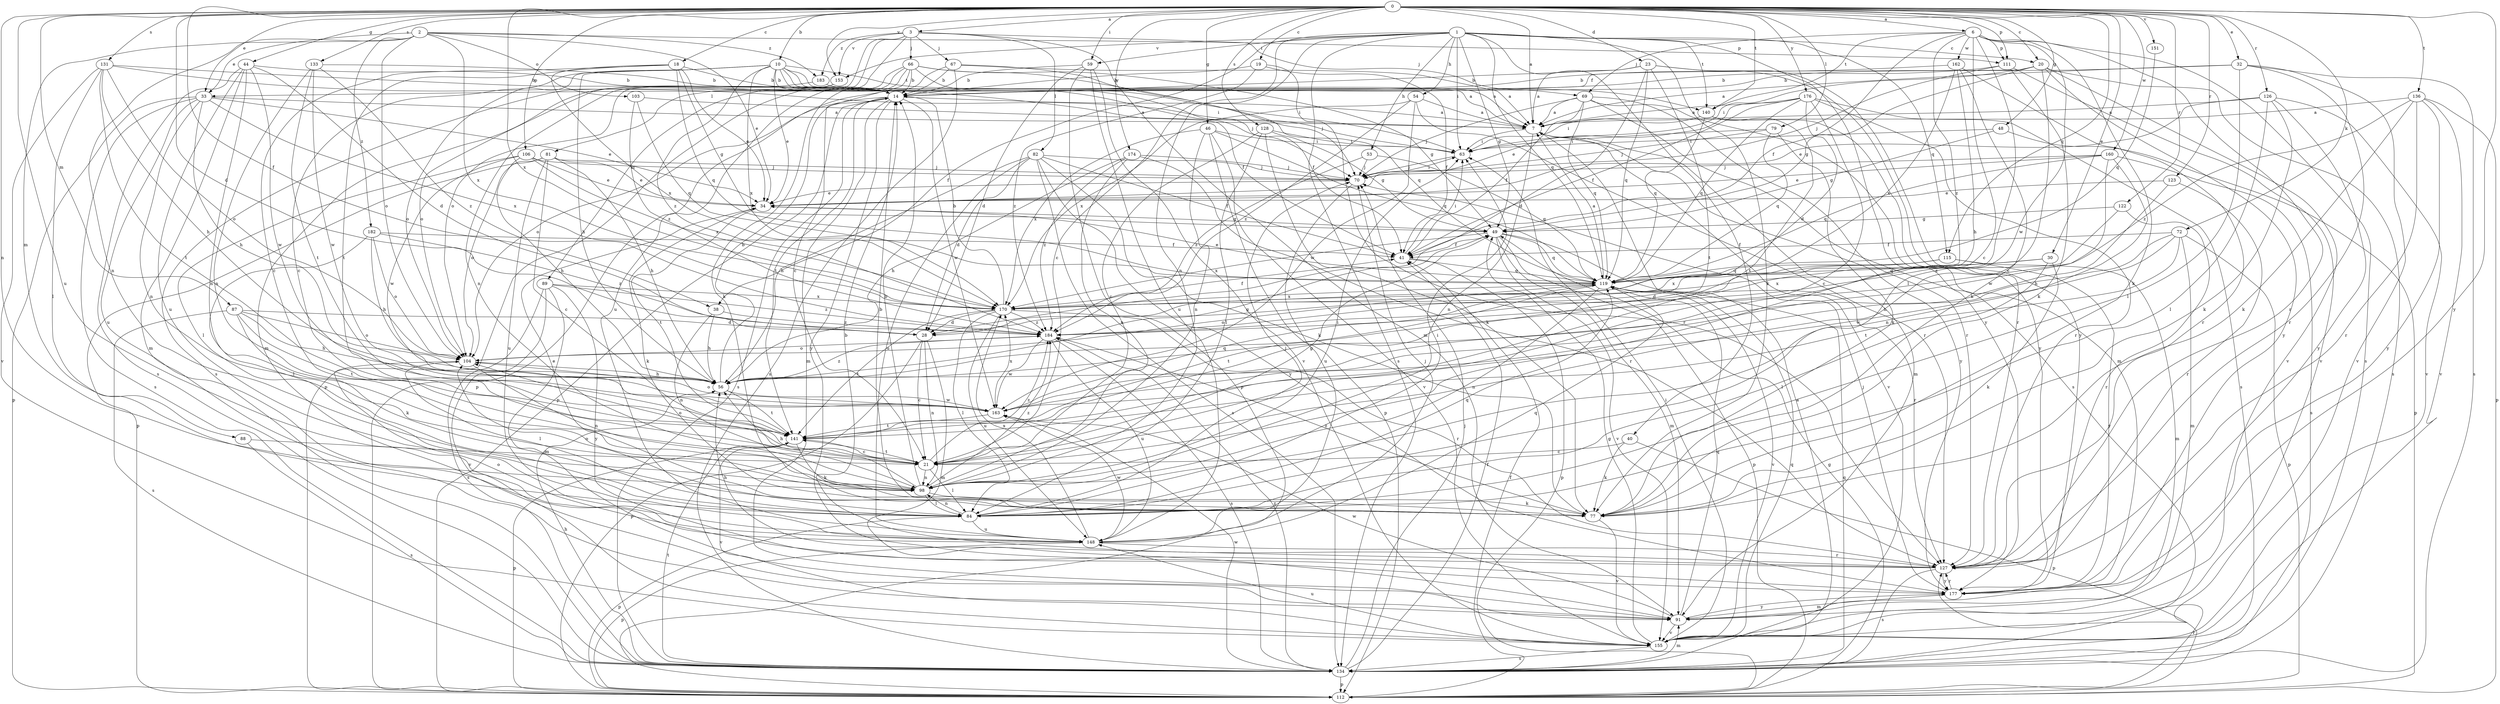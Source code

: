 strict digraph  {
0;
1;
2;
3;
6;
7;
10;
14;
18;
19;
20;
21;
23;
28;
30;
32;
33;
34;
38;
40;
41;
44;
46;
48;
49;
53;
54;
56;
59;
63;
66;
67;
69;
70;
72;
77;
79;
81;
82;
84;
87;
88;
89;
91;
98;
103;
104;
106;
111;
112;
115;
119;
122;
123;
126;
127;
128;
131;
133;
134;
136;
140;
141;
148;
151;
153;
155;
160;
162;
163;
170;
174;
176;
177;
182;
183;
184;
0 -> 3  [label=a];
0 -> 6  [label=a];
0 -> 7  [label=a];
0 -> 10  [label=b];
0 -> 18  [label=c];
0 -> 19  [label=c];
0 -> 20  [label=c];
0 -> 23  [label=d];
0 -> 28  [label=d];
0 -> 30  [label=e];
0 -> 32  [label=e];
0 -> 33  [label=e];
0 -> 38  [label=f];
0 -> 44  [label=g];
0 -> 46  [label=g];
0 -> 48  [label=g];
0 -> 59  [label=i];
0 -> 72  [label=k];
0 -> 79  [label=l];
0 -> 87  [label=m];
0 -> 98  [label=n];
0 -> 106  [label=p];
0 -> 111  [label=p];
0 -> 115  [label=q];
0 -> 122  [label=r];
0 -> 123  [label=r];
0 -> 126  [label=r];
0 -> 128  [label=s];
0 -> 131  [label=s];
0 -> 133  [label=s];
0 -> 136  [label=t];
0 -> 140  [label=t];
0 -> 148  [label=u];
0 -> 151  [label=v];
0 -> 153  [label=v];
0 -> 160  [label=w];
0 -> 170  [label=x];
0 -> 174  [label=y];
0 -> 176  [label=y];
0 -> 177  [label=y];
1 -> 20  [label=c];
1 -> 21  [label=c];
1 -> 38  [label=f];
1 -> 40  [label=f];
1 -> 49  [label=g];
1 -> 53  [label=h];
1 -> 54  [label=h];
1 -> 59  [label=i];
1 -> 63  [label=i];
1 -> 77  [label=k];
1 -> 98  [label=n];
1 -> 115  [label=q];
1 -> 119  [label=q];
1 -> 134  [label=s];
1 -> 140  [label=t];
1 -> 153  [label=v];
1 -> 177  [label=y];
2 -> 33  [label=e];
2 -> 34  [label=e];
2 -> 88  [label=m];
2 -> 98  [label=n];
2 -> 103  [label=o];
2 -> 104  [label=o];
2 -> 111  [label=p];
2 -> 170  [label=x];
2 -> 182  [label=z];
2 -> 183  [label=z];
3 -> 66  [label=j];
3 -> 67  [label=j];
3 -> 69  [label=j];
3 -> 81  [label=l];
3 -> 82  [label=l];
3 -> 89  [label=m];
3 -> 91  [label=m];
3 -> 104  [label=o];
3 -> 153  [label=v];
3 -> 183  [label=z];
6 -> 21  [label=c];
6 -> 41  [label=f];
6 -> 69  [label=j];
6 -> 77  [label=k];
6 -> 84  [label=l];
6 -> 111  [label=p];
6 -> 127  [label=r];
6 -> 134  [label=s];
6 -> 140  [label=t];
6 -> 162  [label=w];
6 -> 163  [label=w];
6 -> 184  [label=z];
7 -> 63  [label=i];
7 -> 91  [label=m];
7 -> 98  [label=n];
7 -> 155  [label=v];
7 -> 177  [label=y];
10 -> 7  [label=a];
10 -> 14  [label=b];
10 -> 21  [label=c];
10 -> 34  [label=e];
10 -> 41  [label=f];
10 -> 56  [label=h];
10 -> 63  [label=i];
10 -> 70  [label=j];
10 -> 104  [label=o];
10 -> 140  [label=t];
10 -> 170  [label=x];
10 -> 184  [label=z];
14 -> 7  [label=a];
14 -> 91  [label=m];
14 -> 104  [label=o];
14 -> 112  [label=p];
14 -> 134  [label=s];
14 -> 141  [label=t];
14 -> 163  [label=w];
14 -> 177  [label=y];
18 -> 14  [label=b];
18 -> 21  [label=c];
18 -> 34  [label=e];
18 -> 49  [label=g];
18 -> 119  [label=q];
18 -> 141  [label=t];
18 -> 170  [label=x];
19 -> 14  [label=b];
19 -> 41  [label=f];
19 -> 127  [label=r];
19 -> 184  [label=z];
20 -> 21  [label=c];
20 -> 49  [label=g];
20 -> 63  [label=i];
20 -> 134  [label=s];
20 -> 155  [label=v];
20 -> 177  [label=y];
20 -> 33  [label=f];
21 -> 49  [label=g];
21 -> 84  [label=l];
21 -> 98  [label=n];
21 -> 104  [label=o];
21 -> 141  [label=t];
21 -> 184  [label=z];
23 -> 7  [label=a];
23 -> 14  [label=b];
23 -> 28  [label=d];
23 -> 119  [label=q];
23 -> 127  [label=r];
23 -> 141  [label=t];
23 -> 177  [label=y];
28 -> 21  [label=c];
28 -> 91  [label=m];
28 -> 98  [label=n];
28 -> 112  [label=p];
30 -> 77  [label=k];
30 -> 84  [label=l];
30 -> 119  [label=q];
30 -> 170  [label=x];
32 -> 7  [label=a];
32 -> 14  [label=b];
32 -> 84  [label=l];
32 -> 127  [label=r];
32 -> 134  [label=s];
32 -> 155  [label=v];
33 -> 7  [label=a];
33 -> 34  [label=e];
33 -> 56  [label=h];
33 -> 98  [label=n];
33 -> 112  [label=p];
33 -> 134  [label=s];
33 -> 148  [label=u];
33 -> 170  [label=x];
34 -> 49  [label=g];
34 -> 77  [label=k];
34 -> 141  [label=t];
38 -> 56  [label=h];
38 -> 98  [label=n];
38 -> 184  [label=z];
40 -> 21  [label=c];
40 -> 77  [label=k];
40 -> 112  [label=p];
41 -> 63  [label=i];
41 -> 112  [label=p];
41 -> 119  [label=q];
44 -> 14  [label=b];
44 -> 28  [label=d];
44 -> 91  [label=m];
44 -> 98  [label=n];
44 -> 134  [label=s];
44 -> 148  [label=u];
44 -> 163  [label=w];
46 -> 63  [label=i];
46 -> 98  [label=n];
46 -> 112  [label=p];
46 -> 119  [label=q];
46 -> 155  [label=v];
46 -> 170  [label=x];
48 -> 49  [label=g];
48 -> 63  [label=i];
48 -> 112  [label=p];
49 -> 41  [label=f];
49 -> 91  [label=m];
49 -> 112  [label=p];
49 -> 119  [label=q];
49 -> 127  [label=r];
49 -> 155  [label=v];
49 -> 170  [label=x];
53 -> 70  [label=j];
53 -> 119  [label=q];
53 -> 184  [label=z];
54 -> 7  [label=a];
54 -> 127  [label=r];
54 -> 163  [label=w];
54 -> 170  [label=x];
54 -> 184  [label=z];
56 -> 14  [label=b];
56 -> 49  [label=g];
56 -> 141  [label=t];
56 -> 163  [label=w];
56 -> 184  [label=z];
59 -> 14  [label=b];
59 -> 28  [label=d];
59 -> 112  [label=p];
59 -> 148  [label=u];
59 -> 155  [label=v];
63 -> 70  [label=j];
66 -> 14  [label=b];
66 -> 21  [label=c];
66 -> 41  [label=f];
66 -> 49  [label=g];
66 -> 70  [label=j];
66 -> 77  [label=k];
66 -> 112  [label=p];
66 -> 148  [label=u];
67 -> 7  [label=a];
67 -> 14  [label=b];
67 -> 112  [label=p];
67 -> 119  [label=q];
67 -> 134  [label=s];
69 -> 7  [label=a];
69 -> 41  [label=f];
69 -> 70  [label=j];
69 -> 91  [label=m];
69 -> 119  [label=q];
69 -> 127  [label=r];
69 -> 134  [label=s];
70 -> 34  [label=e];
70 -> 63  [label=i];
70 -> 148  [label=u];
72 -> 41  [label=f];
72 -> 56  [label=h];
72 -> 91  [label=m];
72 -> 112  [label=p];
72 -> 141  [label=t];
72 -> 163  [label=w];
77 -> 14  [label=b];
77 -> 34  [label=e];
77 -> 155  [label=v];
77 -> 184  [label=z];
79 -> 63  [label=i];
79 -> 70  [label=j];
79 -> 77  [label=k];
79 -> 119  [label=q];
81 -> 21  [label=c];
81 -> 34  [label=e];
81 -> 56  [label=h];
81 -> 70  [label=j];
81 -> 104  [label=o];
81 -> 112  [label=p];
81 -> 148  [label=u];
82 -> 28  [label=d];
82 -> 41  [label=f];
82 -> 56  [label=h];
82 -> 70  [label=j];
82 -> 77  [label=k];
82 -> 134  [label=s];
82 -> 148  [label=u];
82 -> 177  [label=y];
84 -> 63  [label=i];
84 -> 70  [label=j];
84 -> 98  [label=n];
84 -> 104  [label=o];
84 -> 112  [label=p];
84 -> 119  [label=q];
84 -> 148  [label=u];
87 -> 28  [label=d];
87 -> 56  [label=h];
87 -> 77  [label=k];
87 -> 104  [label=o];
87 -> 134  [label=s];
87 -> 141  [label=t];
88 -> 21  [label=c];
88 -> 134  [label=s];
89 -> 91  [label=m];
89 -> 134  [label=s];
89 -> 155  [label=v];
89 -> 170  [label=x];
89 -> 177  [label=y];
89 -> 184  [label=z];
91 -> 119  [label=q];
91 -> 155  [label=v];
91 -> 163  [label=w];
91 -> 177  [label=y];
98 -> 14  [label=b];
98 -> 56  [label=h];
98 -> 63  [label=i];
98 -> 77  [label=k];
98 -> 84  [label=l];
98 -> 184  [label=z];
103 -> 7  [label=a];
103 -> 119  [label=q];
103 -> 184  [label=z];
104 -> 56  [label=h];
104 -> 84  [label=l];
104 -> 98  [label=n];
106 -> 34  [label=e];
106 -> 56  [label=h];
106 -> 70  [label=j];
106 -> 84  [label=l];
106 -> 163  [label=w];
106 -> 170  [label=x];
111 -> 14  [label=b];
111 -> 70  [label=j];
111 -> 77  [label=k];
111 -> 155  [label=v];
112 -> 41  [label=f];
112 -> 49  [label=g];
112 -> 127  [label=r];
115 -> 28  [label=d];
115 -> 91  [label=m];
115 -> 119  [label=q];
115 -> 170  [label=x];
115 -> 177  [label=y];
119 -> 7  [label=a];
119 -> 34  [label=e];
119 -> 98  [label=n];
119 -> 104  [label=o];
119 -> 141  [label=t];
119 -> 155  [label=v];
119 -> 170  [label=x];
122 -> 49  [label=g];
122 -> 127  [label=r];
122 -> 184  [label=z];
123 -> 34  [label=e];
123 -> 56  [label=h];
123 -> 127  [label=r];
126 -> 7  [label=a];
126 -> 34  [label=e];
126 -> 77  [label=k];
126 -> 84  [label=l];
126 -> 155  [label=v];
126 -> 177  [label=y];
127 -> 14  [label=b];
127 -> 56  [label=h];
127 -> 104  [label=o];
127 -> 134  [label=s];
127 -> 177  [label=y];
128 -> 21  [label=c];
128 -> 49  [label=g];
128 -> 63  [label=i];
128 -> 77  [label=k];
128 -> 84  [label=l];
131 -> 14  [label=b];
131 -> 56  [label=h];
131 -> 63  [label=i];
131 -> 84  [label=l];
131 -> 104  [label=o];
131 -> 141  [label=t];
131 -> 155  [label=v];
133 -> 14  [label=b];
133 -> 98  [label=n];
133 -> 141  [label=t];
133 -> 163  [label=w];
133 -> 184  [label=z];
134 -> 7  [label=a];
134 -> 41  [label=f];
134 -> 56  [label=h];
134 -> 70  [label=j];
134 -> 91  [label=m];
134 -> 112  [label=p];
134 -> 119  [label=q];
134 -> 141  [label=t];
134 -> 163  [label=w];
134 -> 184  [label=z];
136 -> 7  [label=a];
136 -> 77  [label=k];
136 -> 112  [label=p];
136 -> 127  [label=r];
136 -> 155  [label=v];
136 -> 177  [label=y];
136 -> 184  [label=z];
140 -> 63  [label=i];
140 -> 119  [label=q];
140 -> 141  [label=t];
140 -> 177  [label=y];
141 -> 21  [label=c];
141 -> 77  [label=k];
141 -> 112  [label=p];
141 -> 155  [label=v];
148 -> 70  [label=j];
148 -> 112  [label=p];
148 -> 119  [label=q];
148 -> 127  [label=r];
148 -> 163  [label=w];
148 -> 170  [label=x];
151 -> 119  [label=q];
153 -> 91  [label=m];
153 -> 98  [label=n];
153 -> 134  [label=s];
155 -> 49  [label=g];
155 -> 63  [label=i];
155 -> 119  [label=q];
155 -> 134  [label=s];
155 -> 148  [label=u];
160 -> 34  [label=e];
160 -> 70  [label=j];
160 -> 98  [label=n];
160 -> 119  [label=q];
160 -> 134  [label=s];
160 -> 163  [label=w];
162 -> 14  [label=b];
162 -> 56  [label=h];
162 -> 77  [label=k];
162 -> 127  [label=r];
162 -> 170  [label=x];
163 -> 104  [label=o];
163 -> 119  [label=q];
163 -> 141  [label=t];
163 -> 170  [label=x];
170 -> 14  [label=b];
170 -> 28  [label=d];
170 -> 41  [label=f];
170 -> 84  [label=l];
170 -> 127  [label=r];
170 -> 141  [label=t];
170 -> 148  [label=u];
170 -> 184  [label=z];
174 -> 56  [label=h];
174 -> 70  [label=j];
174 -> 98  [label=n];
174 -> 127  [label=r];
174 -> 184  [label=z];
176 -> 7  [label=a];
176 -> 21  [label=c];
176 -> 28  [label=d];
176 -> 34  [label=e];
176 -> 41  [label=f];
176 -> 119  [label=q];
176 -> 127  [label=r];
176 -> 134  [label=s];
177 -> 70  [label=j];
177 -> 91  [label=m];
177 -> 127  [label=r];
182 -> 41  [label=f];
182 -> 56  [label=h];
182 -> 84  [label=l];
182 -> 104  [label=o];
182 -> 184  [label=z];
183 -> 7  [label=a];
183 -> 104  [label=o];
184 -> 104  [label=o];
184 -> 134  [label=s];
184 -> 148  [label=u];
184 -> 163  [label=w];
}
